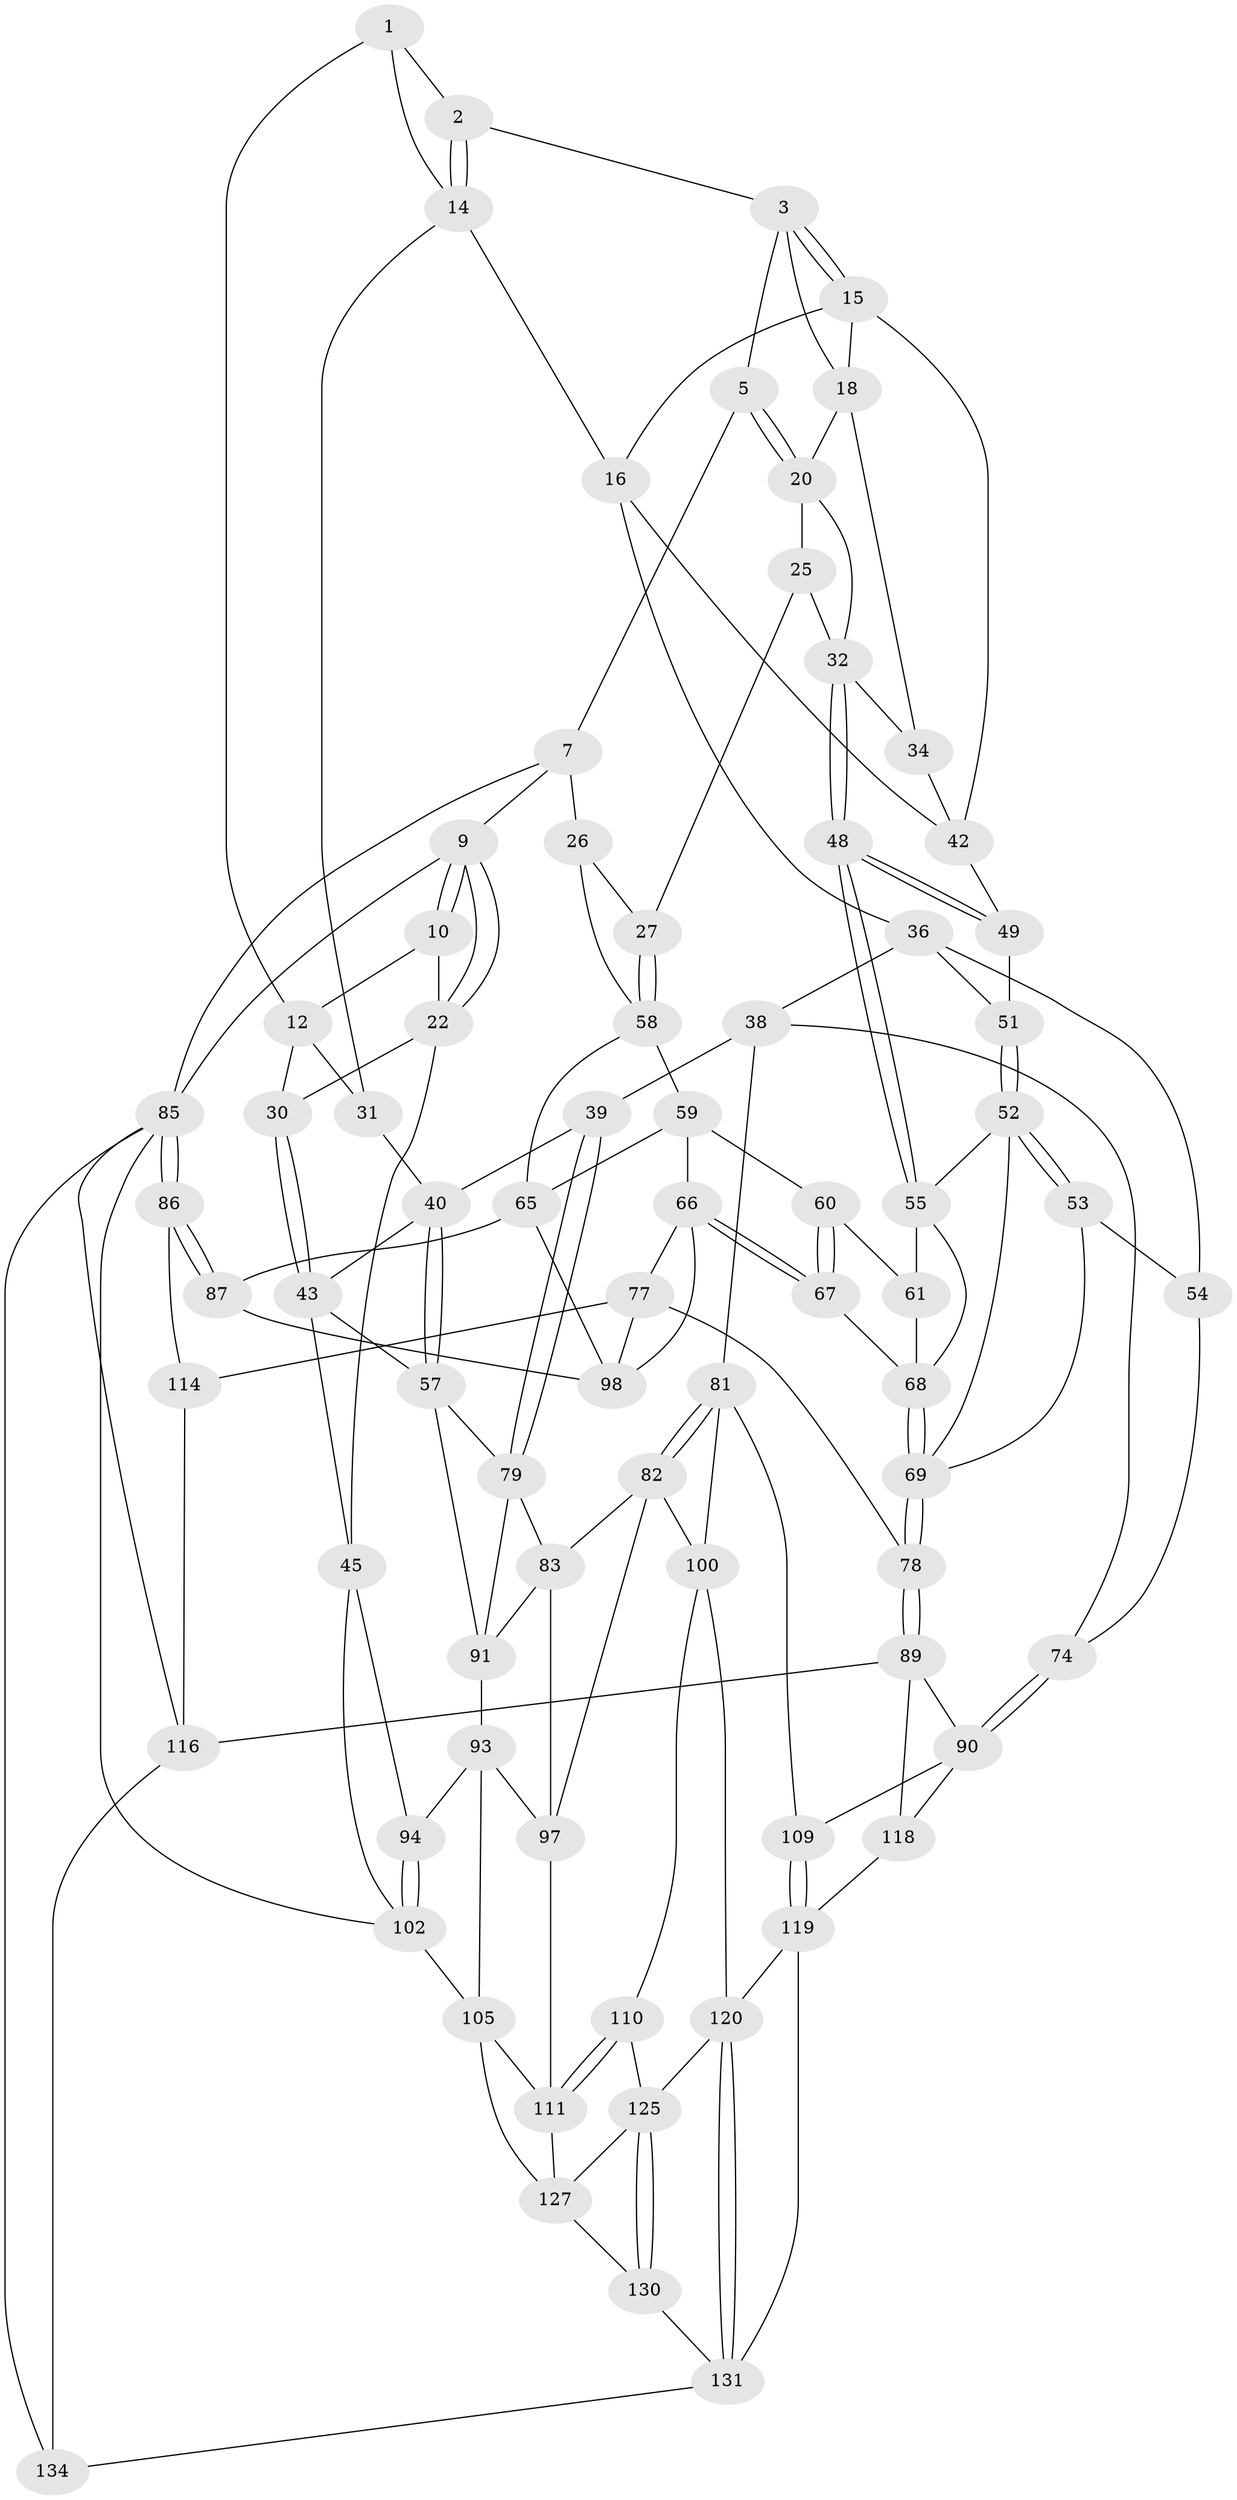 // Generated by graph-tools (version 1.1) at 2025/24/03/03/25 07:24:37]
// undirected, 78 vertices, 170 edges
graph export_dot {
graph [start="1"]
  node [color=gray90,style=filled];
  1 [pos="+0.2681697014656114+0",super="+11"];
  2 [pos="+0.27357581673602044+0"];
  3 [pos="+0.4114686128959222+0",super="+4"];
  5 [pos="+0.5472542633130475+0",super="+6"];
  7 [pos="+1+0",super="+8"];
  9 [pos="+0+0"];
  10 [pos="+0.21663319314136012+0",super="+13"];
  12 [pos="+0.17489631972825126+0.10921712488840954",super="+29"];
  14 [pos="+0.29522700322895395+0.13585304578199878",super="+17"];
  15 [pos="+0.39995598402617255+0",super="+19"];
  16 [pos="+0.3496426563031783+0.16869576842229875",super="+35"];
  18 [pos="+0.4939682383363557+0.17944631712112163",super="+21"];
  20 [pos="+0.6071868695829427+0.1131869692499775",super="+24"];
  22 [pos="+0+0.13714134746369416",super="+23"];
  25 [pos="+0.747885778641214+0.0450945308971571",super="+28"];
  26 [pos="+0.8410172760439745+0.21828674227959896",super="+50"];
  27 [pos="+0.7875871232218399+0.28309724314744367"];
  30 [pos="+0.10262276149560082+0.20300536180767337"];
  31 [pos="+0.2768695179741479+0.17767921515075824"];
  32 [pos="+0.7595758339914362+0.2862188418573253",super="+33"];
  34 [pos="+0.6645909960810346+0.22287927329121474"];
  36 [pos="+0.4496591729935627+0.23323209842575932",super="+37"];
  38 [pos="+0.35722814524158675+0.3871852254773075",super="+75"];
  39 [pos="+0.330815763713195+0.39587572342745103"];
  40 [pos="+0.26802841223528484+0.37191841220938127",super="+41"];
  42 [pos="+0.47018190522534087+0.20929639471075615",super="+47"];
  43 [pos="+0.1487898916282876+0.2928063232860432",super="+44"];
  45 [pos="+0+0.42392597308750496",super="+46"];
  48 [pos="+0.7432648769428458+0.300793974630686"];
  49 [pos="+0.6055912296214341+0.2942697433725007"];
  51 [pos="+0.5584221645653006+0.3502037625662732"];
  52 [pos="+0.5759375436498276+0.40786181512981134",super="+56"];
  53 [pos="+0.557159251366721+0.4314088015589572",super="+72"];
  54 [pos="+0.42123242808173844+0.39699824222044067",super="+73"];
  55 [pos="+0.6892802258915058+0.37983227958514487",super="+62"];
  57 [pos="+0.11262235311316869+0.5075775440968067",super="+80"];
  58 [pos="+0.825001526910426+0.3163430695824176",super="+63"];
  59 [pos="+0.8261899458806136+0.36568103059050466",super="+64"];
  60 [pos="+0.8104756644405909+0.4091482108732472"];
  61 [pos="+0.7836166531171543+0.45264949872935456"];
  65 [pos="+1+0.4628149869977657",super="+88"];
  66 [pos="+0.8948177757426349+0.548833321357132",super="+76"];
  67 [pos="+0.8227911247515274+0.4833409438620226"];
  68 [pos="+0.7346330708717078+0.5173285509973876",super="+71"];
  69 [pos="+0.7206441763096597+0.6054323684098646",super="+70"];
  74 [pos="+0.5032666333751304+0.5853236288184889"];
  77 [pos="+0.7551322007152106+0.6334671999834586",super="+113"];
  78 [pos="+0.7255006686007427+0.6291972100669421"];
  79 [pos="+0.3167187314578788+0.4832962253059719",super="+84"];
  81 [pos="+0.4793037621026337+0.5952102589934625",super="+99"];
  82 [pos="+0.32493891393635593+0.5488380822623272",super="+96"];
  83 [pos="+0.3248803739482423+0.548755731105557",super="+95"];
  85 [pos="+1+1",super="+107"];
  86 [pos="+1+1",super="+128"];
  87 [pos="+1+1"];
  89 [pos="+0.7175093761468969+0.6338764843186466",super="+117"];
  90 [pos="+0.6455925058394846+0.6503429529114307",super="+108"];
  91 [pos="+0.13578607991394948+0.5631728141267822",super="+92"];
  93 [pos="+0.04201061456521397+0.635392226928633",super="+104"];
  94 [pos="+0.02842681887082166+0.6303286023791203"];
  97 [pos="+0.18182561814046813+0.6615574132160329",super="+103"];
  98 [pos="+0.9551156254502072+0.7190496775051755",super="+112"];
  100 [pos="+0.39602703187670946+0.7309945720470098",super="+101"];
  102 [pos="+0+0.626520002700217",super="+106"];
  105 [pos="+0+1",super="+124"];
  109 [pos="+0.5841546467434062+0.7557752099732256"];
  110 [pos="+0.2996795251206643+0.758985206224827"];
  111 [pos="+0.22775046426689097+0.7355108208879985",super="+123"];
  114 [pos="+0.833473744453508+0.8274884859595868",super="+115"];
  116 [pos="+0.7054369962803447+0.9051054919413634",super="+133"];
  118 [pos="+0.6638489257622989+0.882234602390532"];
  119 [pos="+0.4744613629628686+0.8157351685800122",super="+122"];
  120 [pos="+0.4693291557789999+0.8168944682709125",super="+121"];
  125 [pos="+0.3264471898841384+0.8952984693167765",super="+126"];
  127 [pos="+0.2272598044963727+0.8709198004537307",super="+129"];
  130 [pos="+0.32899278396882276+0.9441374982478926"];
  131 [pos="+0.4666063404560082+0.9605430958002671",super="+132"];
  134 [pos="+0.4508306541629177+1"];
  1 -- 2;
  1 -- 12;
  1 -- 14;
  2 -- 3;
  2 -- 14;
  2 -- 14;
  3 -- 15;
  3 -- 15;
  3 -- 18;
  3 -- 5;
  5 -- 20;
  5 -- 20;
  5 -- 7;
  7 -- 26 [weight=2];
  7 -- 9;
  7 -- 85;
  9 -- 10;
  9 -- 10;
  9 -- 22;
  9 -- 22;
  9 -- 85;
  10 -- 12;
  10 -- 22;
  12 -- 30;
  12 -- 31;
  14 -- 16;
  14 -- 31;
  15 -- 16;
  15 -- 18;
  15 -- 42;
  16 -- 42;
  16 -- 36;
  18 -- 20;
  18 -- 34;
  20 -- 32;
  20 -- 25;
  22 -- 30;
  22 -- 45;
  25 -- 32;
  25 -- 27;
  26 -- 27;
  26 -- 58;
  27 -- 58;
  27 -- 58;
  30 -- 43;
  30 -- 43;
  31 -- 40;
  32 -- 48;
  32 -- 48;
  32 -- 34;
  34 -- 42;
  36 -- 51;
  36 -- 38;
  36 -- 54;
  38 -- 39;
  38 -- 81;
  38 -- 74;
  39 -- 40;
  39 -- 79;
  39 -- 79;
  40 -- 57;
  40 -- 57;
  40 -- 43;
  42 -- 49;
  43 -- 57;
  43 -- 45;
  45 -- 94;
  45 -- 102;
  48 -- 49;
  48 -- 49;
  48 -- 55;
  48 -- 55;
  49 -- 51;
  51 -- 52;
  51 -- 52;
  52 -- 53;
  52 -- 53;
  52 -- 69;
  52 -- 55;
  53 -- 54 [weight=2];
  53 -- 69;
  54 -- 74;
  55 -- 68;
  55 -- 61;
  57 -- 79;
  57 -- 91;
  58 -- 59;
  58 -- 65;
  59 -- 60;
  59 -- 65;
  59 -- 66;
  60 -- 61;
  60 -- 67;
  60 -- 67;
  61 -- 68;
  65 -- 98;
  65 -- 87;
  66 -- 67;
  66 -- 67;
  66 -- 77;
  66 -- 98;
  67 -- 68;
  68 -- 69;
  68 -- 69;
  69 -- 78;
  69 -- 78;
  74 -- 90;
  74 -- 90;
  77 -- 78;
  77 -- 98;
  77 -- 114;
  78 -- 89;
  78 -- 89;
  79 -- 91;
  79 -- 83;
  81 -- 82;
  81 -- 82;
  81 -- 100;
  81 -- 109;
  82 -- 83;
  82 -- 97;
  82 -- 100;
  83 -- 97;
  83 -- 91;
  85 -- 86;
  85 -- 86;
  85 -- 134;
  85 -- 116;
  85 -- 102;
  86 -- 87;
  86 -- 87;
  86 -- 114 [weight=2];
  87 -- 98;
  89 -- 90;
  89 -- 116;
  89 -- 118;
  90 -- 109;
  90 -- 118;
  91 -- 93;
  93 -- 94;
  93 -- 105;
  93 -- 97;
  94 -- 102;
  94 -- 102;
  97 -- 111;
  100 -- 120;
  100 -- 110;
  102 -- 105;
  105 -- 127;
  105 -- 111;
  109 -- 119;
  109 -- 119;
  110 -- 111;
  110 -- 111;
  110 -- 125;
  111 -- 127;
  114 -- 116;
  116 -- 134;
  118 -- 119;
  119 -- 120;
  119 -- 131;
  120 -- 131;
  120 -- 131;
  120 -- 125;
  125 -- 130;
  125 -- 130;
  125 -- 127;
  127 -- 130;
  130 -- 131;
  131 -- 134;
}
